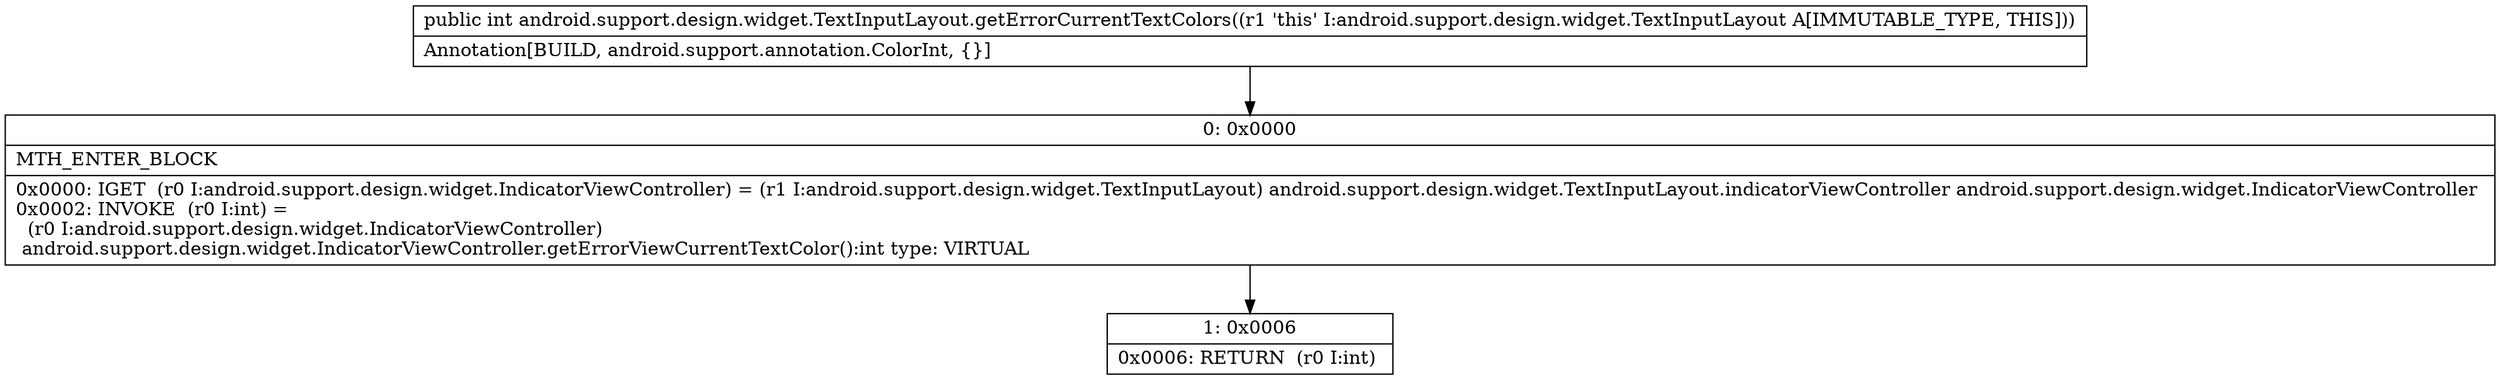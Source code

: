 digraph "CFG forandroid.support.design.widget.TextInputLayout.getErrorCurrentTextColors()I" {
Node_0 [shape=record,label="{0\:\ 0x0000|MTH_ENTER_BLOCK\l|0x0000: IGET  (r0 I:android.support.design.widget.IndicatorViewController) = (r1 I:android.support.design.widget.TextInputLayout) android.support.design.widget.TextInputLayout.indicatorViewController android.support.design.widget.IndicatorViewController \l0x0002: INVOKE  (r0 I:int) = \l  (r0 I:android.support.design.widget.IndicatorViewController)\l android.support.design.widget.IndicatorViewController.getErrorViewCurrentTextColor():int type: VIRTUAL \l}"];
Node_1 [shape=record,label="{1\:\ 0x0006|0x0006: RETURN  (r0 I:int) \l}"];
MethodNode[shape=record,label="{public int android.support.design.widget.TextInputLayout.getErrorCurrentTextColors((r1 'this' I:android.support.design.widget.TextInputLayout A[IMMUTABLE_TYPE, THIS]))  | Annotation[BUILD, android.support.annotation.ColorInt, \{\}]\l}"];
MethodNode -> Node_0;
Node_0 -> Node_1;
}

